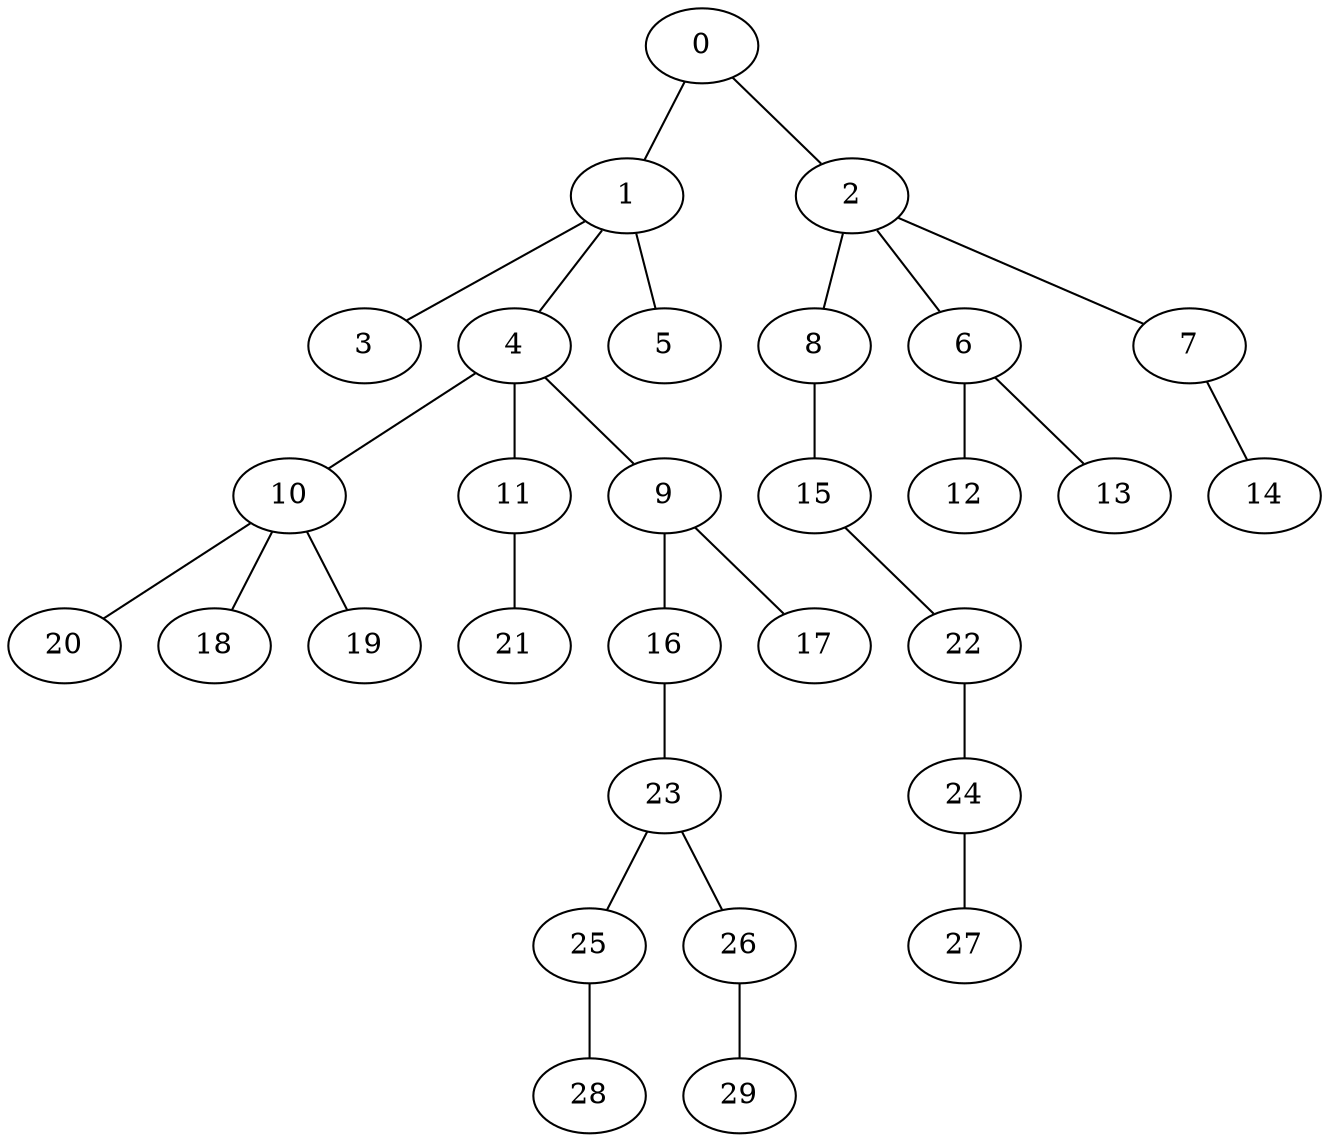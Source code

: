 
graph graphname {
    0 -- 1
0 -- 2
1 -- 3
1 -- 4
1 -- 5
2 -- 8
2 -- 6
2 -- 7
4 -- 10
4 -- 11
4 -- 9
6 -- 12
6 -- 13
7 -- 14
8 -- 15
9 -- 16
9 -- 17
10 -- 20
10 -- 18
10 -- 19
11 -- 21
15 -- 22
16 -- 23
22 -- 24
23 -- 25
23 -- 26
24 -- 27
25 -- 28
26 -- 29

}
